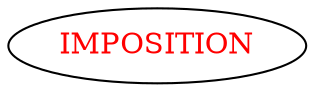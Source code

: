 digraph dependencyGraph {
 concentrate=true;
 ranksep="2.0";
 rankdir="LR"; 
 splines="ortho";
"IMPOSITION" [fontcolor="red"];
}
